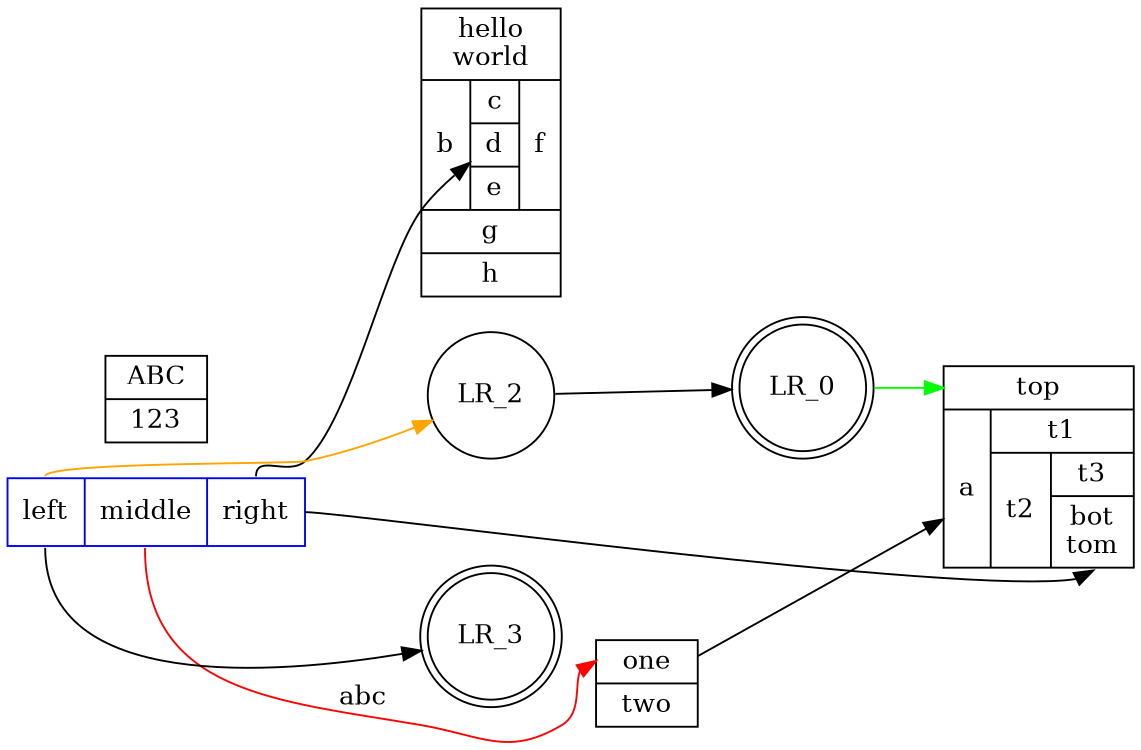 digraph structs {
	rankdir=LR size="8,5"
	node [shape=record]
	struct2 [label="<f0> one|<f1> two"]
	struct4 [label="<top>top|{a| {t1|{t2|{t3|<f1>bot\ntom}}}}"]
	struct3 [label="hello\nworld |{ b |{c|<here> d|e}| f}| g | h"]
	struct1 [label="{<f0> left|<f1> middle|<f2> right}" color=Blue]
	struct1:f1 -> struct2:f0 [label=abc color=Red]
	struct1:f2 -> struct3:here
	struct1:f2 -> struct4:f1
	struct2 -> struct4
	node [shape=doublecircle]
	LR_0
	LR_3
	node [shape=circle]
	struct1:f0 -> LR_2 [color=Orange]
	struct1:f0 -> LR_3
	LR_2 -> LR_0
	LR_0 -> struct4:top [color=Green]
	node [shape=record]
	struct5 [label="<f0> ABC|<f1> 123"]
}
